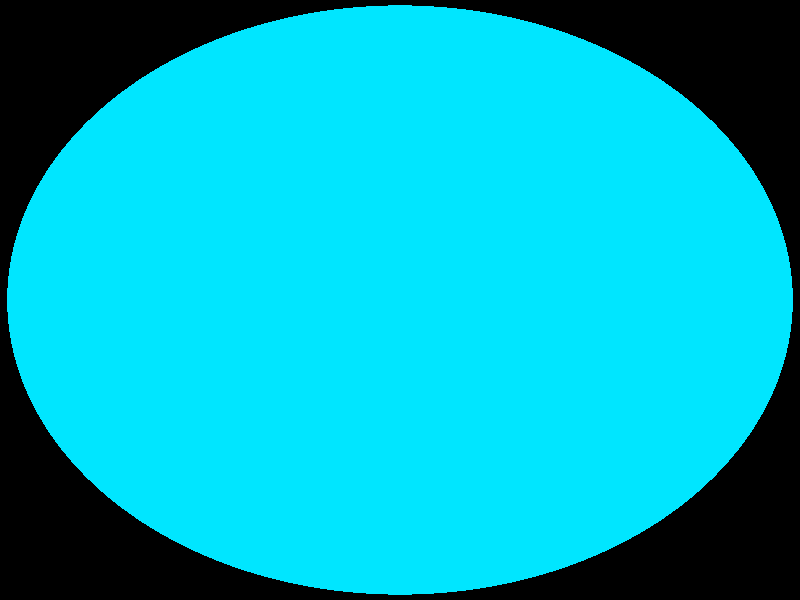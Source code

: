 // POVRay code used to render the dots used in:
//     BinaryClock ScreenSaver version 0.7, by David Enderson
// This was initially written by a friend of mine, Jaeger (http://jaeger.festing.org)
// then after I learned more about POVRay, I adapted it to suit my needs.
// This is intended to render a square image.  The images I rendered for the 
// program were in resolutions of 100x100, and 150x150.

// for cyan
#declare dotcolor = color rgb <0.0, 0.9, 1.0>;
// for red
//#declare dotcolor = color rgb <1.0, 0.0, 0.2>;
// for purple
//#declare dotcolor = color rgb <0.7, 0.2, 1.0>;
#declare ON=1;

sphere {
  < 0, 0, 0 >, 1
  pigment { color dotcolor }
  finish {
    phong .31
    phong_size 2
    ambient .13
  }
}

camera {
  location < 0, 0, -3 >
  look_at < 0, 0, 0 >
  right < .72, 0, 0>
  up < 0, .72, 0>
}

light_source {
  < 2, 2, -6 >
#if(ON = 1)
  color rgb <1.0, 1.0, 1.0>
#else
  color rgb <0.3, 0.3, 0.3>
#end
}